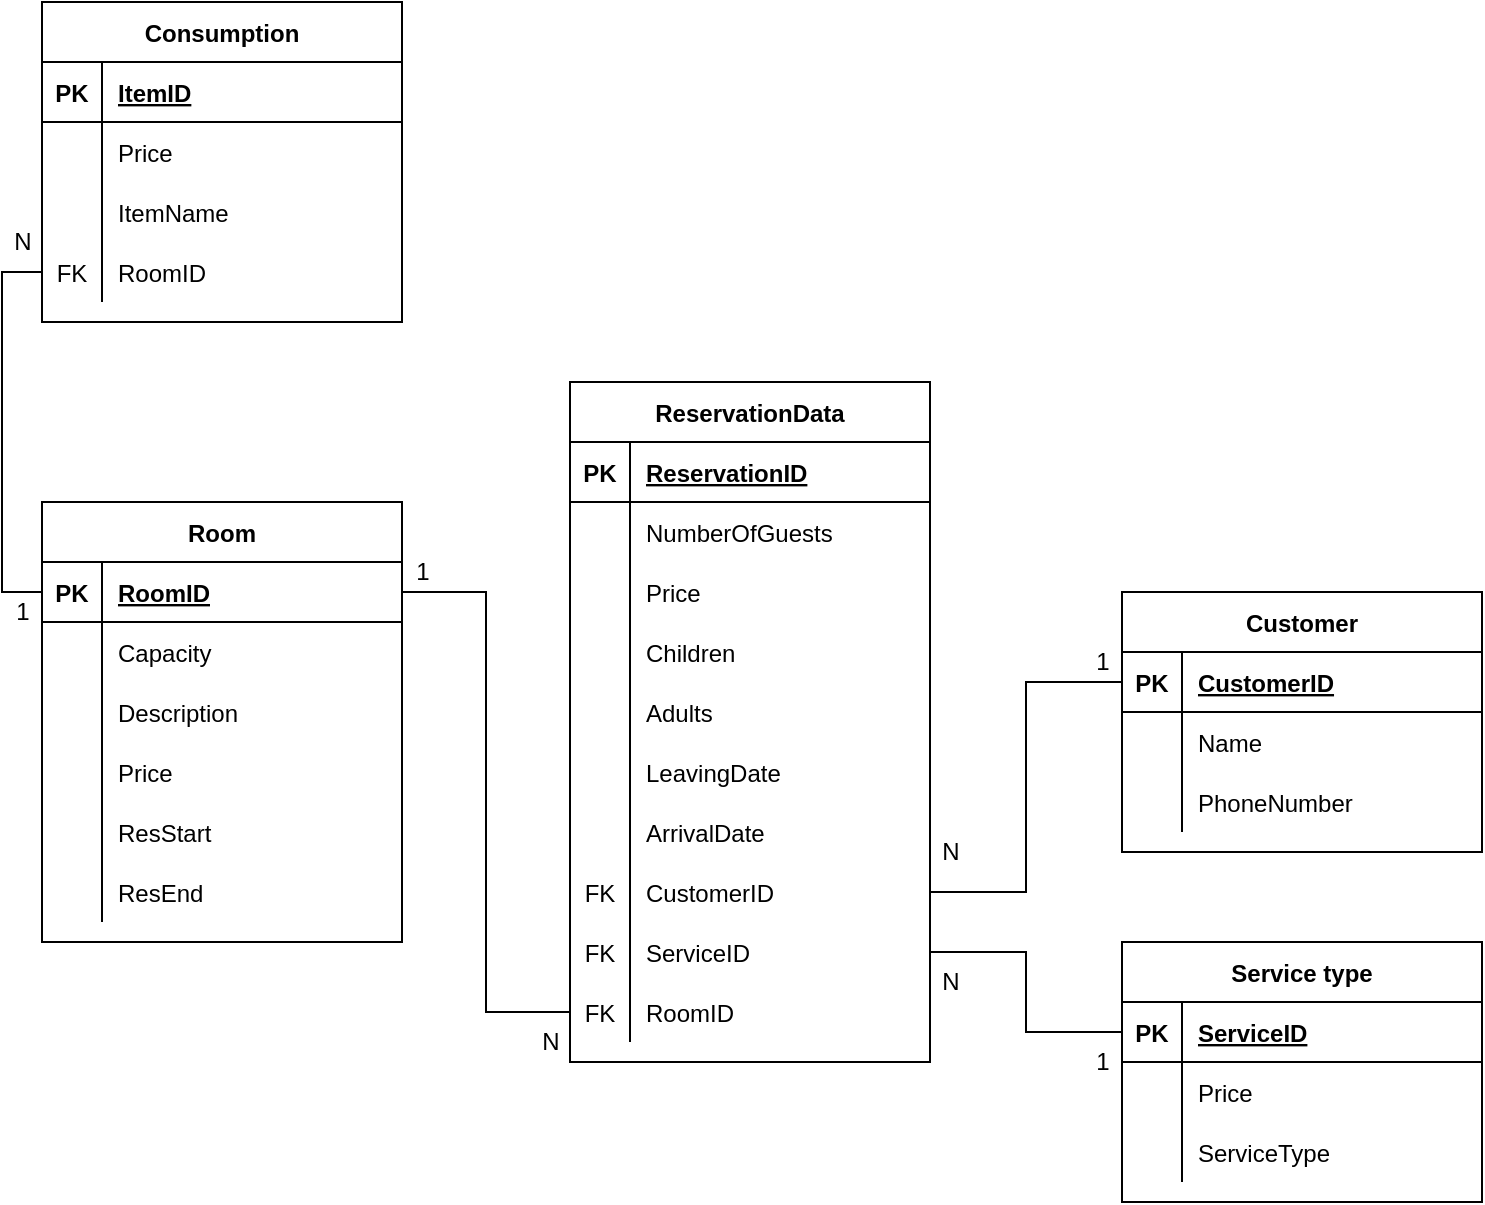 <mxfile version="15.5.4" type="device"><diagram id="HWn-KV76zwdlHTh2rlvu" name="Page-1"><mxGraphModel dx="460" dy="784" grid="1" gridSize="10" guides="1" tooltips="1" connect="1" arrows="1" fold="1" page="1" pageScale="1" pageWidth="827" pageHeight="1169" math="0" shadow="0"><root><mxCell id="0"/><mxCell id="1" parent="0"/><mxCell id="mGtqoPG1lexcbGp9XY0Q-1" value="Consumption" style="shape=table;startSize=30;container=1;collapsible=1;childLayout=tableLayout;fixedRows=1;rowLines=0;fontStyle=1;align=center;resizeLast=1;" parent="1" vertex="1"><mxGeometry x="60" y="170" width="180" height="160" as="geometry"/></mxCell><mxCell id="mGtqoPG1lexcbGp9XY0Q-2" value="" style="shape=partialRectangle;collapsible=0;dropTarget=0;pointerEvents=0;fillColor=none;top=0;left=0;bottom=1;right=0;points=[[0,0.5],[1,0.5]];portConstraint=eastwest;" parent="mGtqoPG1lexcbGp9XY0Q-1" vertex="1"><mxGeometry y="30" width="180" height="30" as="geometry"/></mxCell><mxCell id="mGtqoPG1lexcbGp9XY0Q-3" value="PK" style="shape=partialRectangle;connectable=0;fillColor=none;top=0;left=0;bottom=0;right=0;fontStyle=1;overflow=hidden;" parent="mGtqoPG1lexcbGp9XY0Q-2" vertex="1"><mxGeometry width="30" height="30" as="geometry"><mxRectangle width="30" height="30" as="alternateBounds"/></mxGeometry></mxCell><mxCell id="mGtqoPG1lexcbGp9XY0Q-4" value="ItemID" style="shape=partialRectangle;connectable=0;fillColor=none;top=0;left=0;bottom=0;right=0;align=left;spacingLeft=6;fontStyle=5;overflow=hidden;" parent="mGtqoPG1lexcbGp9XY0Q-2" vertex="1"><mxGeometry x="30" width="150" height="30" as="geometry"><mxRectangle width="150" height="30" as="alternateBounds"/></mxGeometry></mxCell><mxCell id="mGtqoPG1lexcbGp9XY0Q-5" value="" style="shape=partialRectangle;collapsible=0;dropTarget=0;pointerEvents=0;fillColor=none;top=0;left=0;bottom=0;right=0;points=[[0,0.5],[1,0.5]];portConstraint=eastwest;" parent="mGtqoPG1lexcbGp9XY0Q-1" vertex="1"><mxGeometry y="60" width="180" height="30" as="geometry"/></mxCell><mxCell id="mGtqoPG1lexcbGp9XY0Q-6" value="" style="shape=partialRectangle;connectable=0;fillColor=none;top=0;left=0;bottom=0;right=0;editable=1;overflow=hidden;" parent="mGtqoPG1lexcbGp9XY0Q-5" vertex="1"><mxGeometry width="30" height="30" as="geometry"><mxRectangle width="30" height="30" as="alternateBounds"/></mxGeometry></mxCell><mxCell id="mGtqoPG1lexcbGp9XY0Q-7" value="Price" style="shape=partialRectangle;connectable=0;fillColor=none;top=0;left=0;bottom=0;right=0;align=left;spacingLeft=6;overflow=hidden;" parent="mGtqoPG1lexcbGp9XY0Q-5" vertex="1"><mxGeometry x="30" width="150" height="30" as="geometry"><mxRectangle width="150" height="30" as="alternateBounds"/></mxGeometry></mxCell><mxCell id="Hojj844xgADR0reQTGTB-10" style="shape=partialRectangle;collapsible=0;dropTarget=0;pointerEvents=0;fillColor=none;top=0;left=0;bottom=0;right=0;points=[[0,0.5],[1,0.5]];portConstraint=eastwest;" vertex="1" parent="mGtqoPG1lexcbGp9XY0Q-1"><mxGeometry y="90" width="180" height="30" as="geometry"/></mxCell><mxCell id="Hojj844xgADR0reQTGTB-11" style="shape=partialRectangle;connectable=0;fillColor=none;top=0;left=0;bottom=0;right=0;editable=1;overflow=hidden;" vertex="1" parent="Hojj844xgADR0reQTGTB-10"><mxGeometry width="30" height="30" as="geometry"><mxRectangle width="30" height="30" as="alternateBounds"/></mxGeometry></mxCell><mxCell id="Hojj844xgADR0reQTGTB-12" value="ItemName" style="shape=partialRectangle;connectable=0;fillColor=none;top=0;left=0;bottom=0;right=0;align=left;spacingLeft=6;overflow=hidden;" vertex="1" parent="Hojj844xgADR0reQTGTB-10"><mxGeometry x="30" width="150" height="30" as="geometry"><mxRectangle width="150" height="30" as="alternateBounds"/></mxGeometry></mxCell><mxCell id="Hojj844xgADR0reQTGTB-13" style="shape=partialRectangle;collapsible=0;dropTarget=0;pointerEvents=0;fillColor=none;top=0;left=0;bottom=0;right=0;points=[[0,0.5],[1,0.5]];portConstraint=eastwest;" vertex="1" parent="mGtqoPG1lexcbGp9XY0Q-1"><mxGeometry y="120" width="180" height="30" as="geometry"/></mxCell><mxCell id="Hojj844xgADR0reQTGTB-14" value="FK" style="shape=partialRectangle;connectable=0;fillColor=none;top=0;left=0;bottom=0;right=0;editable=1;overflow=hidden;" vertex="1" parent="Hojj844xgADR0reQTGTB-13"><mxGeometry width="30" height="30" as="geometry"><mxRectangle width="30" height="30" as="alternateBounds"/></mxGeometry></mxCell><mxCell id="Hojj844xgADR0reQTGTB-15" value="RoomID" style="shape=partialRectangle;connectable=0;fillColor=none;top=0;left=0;bottom=0;right=0;align=left;spacingLeft=6;overflow=hidden;" vertex="1" parent="Hojj844xgADR0reQTGTB-13"><mxGeometry x="30" width="150" height="30" as="geometry"><mxRectangle width="150" height="30" as="alternateBounds"/></mxGeometry></mxCell><mxCell id="mGtqoPG1lexcbGp9XY0Q-14" value="Service type" style="shape=table;startSize=30;container=1;collapsible=1;childLayout=tableLayout;fixedRows=1;rowLines=0;fontStyle=1;align=center;resizeLast=1;" parent="1" vertex="1"><mxGeometry x="600" y="640" width="180" height="130" as="geometry"/></mxCell><mxCell id="mGtqoPG1lexcbGp9XY0Q-15" value="" style="shape=partialRectangle;collapsible=0;dropTarget=0;pointerEvents=0;fillColor=none;top=0;left=0;bottom=1;right=0;points=[[0,0.5],[1,0.5]];portConstraint=eastwest;" parent="mGtqoPG1lexcbGp9XY0Q-14" vertex="1"><mxGeometry y="30" width="180" height="30" as="geometry"/></mxCell><mxCell id="mGtqoPG1lexcbGp9XY0Q-16" value="PK" style="shape=partialRectangle;connectable=0;fillColor=none;top=0;left=0;bottom=0;right=0;fontStyle=1;overflow=hidden;" parent="mGtqoPG1lexcbGp9XY0Q-15" vertex="1"><mxGeometry width="30" height="30" as="geometry"><mxRectangle width="30" height="30" as="alternateBounds"/></mxGeometry></mxCell><mxCell id="mGtqoPG1lexcbGp9XY0Q-17" value="ServiceID" style="shape=partialRectangle;connectable=0;fillColor=none;top=0;left=0;bottom=0;right=0;align=left;spacingLeft=6;fontStyle=5;overflow=hidden;" parent="mGtqoPG1lexcbGp9XY0Q-15" vertex="1"><mxGeometry x="30" width="150" height="30" as="geometry"><mxRectangle width="150" height="30" as="alternateBounds"/></mxGeometry></mxCell><mxCell id="mGtqoPG1lexcbGp9XY0Q-18" value="" style="shape=partialRectangle;collapsible=0;dropTarget=0;pointerEvents=0;fillColor=none;top=0;left=0;bottom=0;right=0;points=[[0,0.5],[1,0.5]];portConstraint=eastwest;" parent="mGtqoPG1lexcbGp9XY0Q-14" vertex="1"><mxGeometry y="60" width="180" height="30" as="geometry"/></mxCell><mxCell id="mGtqoPG1lexcbGp9XY0Q-19" value="" style="shape=partialRectangle;connectable=0;fillColor=none;top=0;left=0;bottom=0;right=0;editable=1;overflow=hidden;" parent="mGtqoPG1lexcbGp9XY0Q-18" vertex="1"><mxGeometry width="30" height="30" as="geometry"><mxRectangle width="30" height="30" as="alternateBounds"/></mxGeometry></mxCell><mxCell id="mGtqoPG1lexcbGp9XY0Q-20" value="Price" style="shape=partialRectangle;connectable=0;fillColor=none;top=0;left=0;bottom=0;right=0;align=left;spacingLeft=6;overflow=hidden;" parent="mGtqoPG1lexcbGp9XY0Q-18" vertex="1"><mxGeometry x="30" width="150" height="30" as="geometry"><mxRectangle width="150" height="30" as="alternateBounds"/></mxGeometry></mxCell><mxCell id="Hojj844xgADR0reQTGTB-1" style="shape=partialRectangle;collapsible=0;dropTarget=0;pointerEvents=0;fillColor=none;top=0;left=0;bottom=0;right=0;points=[[0,0.5],[1,0.5]];portConstraint=eastwest;" vertex="1" parent="mGtqoPG1lexcbGp9XY0Q-14"><mxGeometry y="90" width="180" height="30" as="geometry"/></mxCell><mxCell id="Hojj844xgADR0reQTGTB-2" style="shape=partialRectangle;connectable=0;fillColor=none;top=0;left=0;bottom=0;right=0;editable=1;overflow=hidden;" vertex="1" parent="Hojj844xgADR0reQTGTB-1"><mxGeometry width="30" height="30" as="geometry"><mxRectangle width="30" height="30" as="alternateBounds"/></mxGeometry></mxCell><mxCell id="Hojj844xgADR0reQTGTB-3" value="ServiceType" style="shape=partialRectangle;connectable=0;fillColor=none;top=0;left=0;bottom=0;right=0;align=left;spacingLeft=6;overflow=hidden;" vertex="1" parent="Hojj844xgADR0reQTGTB-1"><mxGeometry x="30" width="150" height="30" as="geometry"><mxRectangle width="150" height="30" as="alternateBounds"/></mxGeometry></mxCell><mxCell id="mGtqoPG1lexcbGp9XY0Q-21" value="Room" style="shape=table;startSize=30;container=1;collapsible=1;childLayout=tableLayout;fixedRows=1;rowLines=0;fontStyle=1;align=center;resizeLast=1;" parent="1" vertex="1"><mxGeometry x="60" y="420" width="180" height="220" as="geometry"/></mxCell><mxCell id="mGtqoPG1lexcbGp9XY0Q-22" value="" style="shape=partialRectangle;collapsible=0;dropTarget=0;pointerEvents=0;fillColor=none;top=0;left=0;bottom=1;right=0;points=[[0,0.5],[1,0.5]];portConstraint=eastwest;" parent="mGtqoPG1lexcbGp9XY0Q-21" vertex="1"><mxGeometry y="30" width="180" height="30" as="geometry"/></mxCell><mxCell id="mGtqoPG1lexcbGp9XY0Q-23" value="PK" style="shape=partialRectangle;connectable=0;fillColor=none;top=0;left=0;bottom=0;right=0;fontStyle=1;overflow=hidden;" parent="mGtqoPG1lexcbGp9XY0Q-22" vertex="1"><mxGeometry width="30" height="30" as="geometry"><mxRectangle width="30" height="30" as="alternateBounds"/></mxGeometry></mxCell><mxCell id="mGtqoPG1lexcbGp9XY0Q-24" value="RoomID" style="shape=partialRectangle;connectable=0;fillColor=none;top=0;left=0;bottom=0;right=0;align=left;spacingLeft=6;fontStyle=5;overflow=hidden;" parent="mGtqoPG1lexcbGp9XY0Q-22" vertex="1"><mxGeometry x="30" width="150" height="30" as="geometry"><mxRectangle width="150" height="30" as="alternateBounds"/></mxGeometry></mxCell><mxCell id="mGtqoPG1lexcbGp9XY0Q-25" value="" style="shape=partialRectangle;collapsible=0;dropTarget=0;pointerEvents=0;fillColor=none;top=0;left=0;bottom=0;right=0;points=[[0,0.5],[1,0.5]];portConstraint=eastwest;" parent="mGtqoPG1lexcbGp9XY0Q-21" vertex="1"><mxGeometry y="60" width="180" height="30" as="geometry"/></mxCell><mxCell id="mGtqoPG1lexcbGp9XY0Q-26" value="" style="shape=partialRectangle;connectable=0;fillColor=none;top=0;left=0;bottom=0;right=0;editable=1;overflow=hidden;" parent="mGtqoPG1lexcbGp9XY0Q-25" vertex="1"><mxGeometry width="30" height="30" as="geometry"><mxRectangle width="30" height="30" as="alternateBounds"/></mxGeometry></mxCell><mxCell id="mGtqoPG1lexcbGp9XY0Q-27" value="Capacity" style="shape=partialRectangle;connectable=0;fillColor=none;top=0;left=0;bottom=0;right=0;align=left;spacingLeft=6;overflow=hidden;" parent="mGtqoPG1lexcbGp9XY0Q-25" vertex="1"><mxGeometry x="30" width="150" height="30" as="geometry"><mxRectangle width="150" height="30" as="alternateBounds"/></mxGeometry></mxCell><mxCell id="mGtqoPG1lexcbGp9XY0Q-28" value="" style="shape=partialRectangle;collapsible=0;dropTarget=0;pointerEvents=0;fillColor=none;top=0;left=0;bottom=0;right=0;points=[[0,0.5],[1,0.5]];portConstraint=eastwest;" parent="mGtqoPG1lexcbGp9XY0Q-21" vertex="1"><mxGeometry y="90" width="180" height="30" as="geometry"/></mxCell><mxCell id="mGtqoPG1lexcbGp9XY0Q-29" value="" style="shape=partialRectangle;connectable=0;fillColor=none;top=0;left=0;bottom=0;right=0;editable=1;overflow=hidden;" parent="mGtqoPG1lexcbGp9XY0Q-28" vertex="1"><mxGeometry width="30" height="30" as="geometry"><mxRectangle width="30" height="30" as="alternateBounds"/></mxGeometry></mxCell><mxCell id="mGtqoPG1lexcbGp9XY0Q-30" value="Description" style="shape=partialRectangle;connectable=0;fillColor=none;top=0;left=0;bottom=0;right=0;align=left;spacingLeft=6;overflow=hidden;" parent="mGtqoPG1lexcbGp9XY0Q-28" vertex="1"><mxGeometry x="30" width="150" height="30" as="geometry"><mxRectangle width="150" height="30" as="alternateBounds"/></mxGeometry></mxCell><mxCell id="mGtqoPG1lexcbGp9XY0Q-40" style="shape=partialRectangle;collapsible=0;dropTarget=0;pointerEvents=0;fillColor=none;top=0;left=0;bottom=0;right=0;points=[[0,0.5],[1,0.5]];portConstraint=eastwest;" parent="mGtqoPG1lexcbGp9XY0Q-21" vertex="1"><mxGeometry y="120" width="180" height="30" as="geometry"/></mxCell><mxCell id="mGtqoPG1lexcbGp9XY0Q-41" style="shape=partialRectangle;connectable=0;fillColor=none;top=0;left=0;bottom=0;right=0;editable=1;overflow=hidden;" parent="mGtqoPG1lexcbGp9XY0Q-40" vertex="1"><mxGeometry width="30" height="30" as="geometry"><mxRectangle width="30" height="30" as="alternateBounds"/></mxGeometry></mxCell><mxCell id="mGtqoPG1lexcbGp9XY0Q-42" value="Price" style="shape=partialRectangle;connectable=0;fillColor=none;top=0;left=0;bottom=0;right=0;align=left;spacingLeft=6;overflow=hidden;" parent="mGtqoPG1lexcbGp9XY0Q-40" vertex="1"><mxGeometry x="30" width="150" height="30" as="geometry"><mxRectangle width="150" height="30" as="alternateBounds"/></mxGeometry></mxCell><mxCell id="mGtqoPG1lexcbGp9XY0Q-37" style="shape=partialRectangle;collapsible=0;dropTarget=0;pointerEvents=0;fillColor=none;top=0;left=0;bottom=0;right=0;points=[[0,0.5],[1,0.5]];portConstraint=eastwest;" parent="mGtqoPG1lexcbGp9XY0Q-21" vertex="1"><mxGeometry y="150" width="180" height="30" as="geometry"/></mxCell><mxCell id="mGtqoPG1lexcbGp9XY0Q-38" style="shape=partialRectangle;connectable=0;fillColor=none;top=0;left=0;bottom=0;right=0;editable=1;overflow=hidden;" parent="mGtqoPG1lexcbGp9XY0Q-37" vertex="1"><mxGeometry width="30" height="30" as="geometry"><mxRectangle width="30" height="30" as="alternateBounds"/></mxGeometry></mxCell><mxCell id="mGtqoPG1lexcbGp9XY0Q-39" value="ResStart" style="shape=partialRectangle;connectable=0;fillColor=none;top=0;left=0;bottom=0;right=0;align=left;spacingLeft=6;overflow=hidden;" parent="mGtqoPG1lexcbGp9XY0Q-37" vertex="1"><mxGeometry x="30" width="150" height="30" as="geometry"><mxRectangle width="150" height="30" as="alternateBounds"/></mxGeometry></mxCell><mxCell id="mGtqoPG1lexcbGp9XY0Q-34" style="shape=partialRectangle;collapsible=0;dropTarget=0;pointerEvents=0;fillColor=none;top=0;left=0;bottom=0;right=0;points=[[0,0.5],[1,0.5]];portConstraint=eastwest;" parent="mGtqoPG1lexcbGp9XY0Q-21" vertex="1"><mxGeometry y="180" width="180" height="30" as="geometry"/></mxCell><mxCell id="mGtqoPG1lexcbGp9XY0Q-35" style="shape=partialRectangle;connectable=0;fillColor=none;top=0;left=0;bottom=0;right=0;editable=1;overflow=hidden;" parent="mGtqoPG1lexcbGp9XY0Q-34" vertex="1"><mxGeometry width="30" height="30" as="geometry"><mxRectangle width="30" height="30" as="alternateBounds"/></mxGeometry></mxCell><mxCell id="mGtqoPG1lexcbGp9XY0Q-36" value="ResEnd" style="shape=partialRectangle;connectable=0;fillColor=none;top=0;left=0;bottom=0;right=0;align=left;spacingLeft=6;overflow=hidden;" parent="mGtqoPG1lexcbGp9XY0Q-34" vertex="1"><mxGeometry x="30" width="150" height="30" as="geometry"><mxRectangle width="150" height="30" as="alternateBounds"/></mxGeometry></mxCell><mxCell id="mGtqoPG1lexcbGp9XY0Q-43" value="ReservationData" style="shape=table;startSize=30;container=1;collapsible=1;childLayout=tableLayout;fixedRows=1;rowLines=0;fontStyle=1;align=center;resizeLast=1;" parent="1" vertex="1"><mxGeometry x="324" y="360" width="180" height="340" as="geometry"/></mxCell><mxCell id="mGtqoPG1lexcbGp9XY0Q-44" value="" style="shape=partialRectangle;collapsible=0;dropTarget=0;pointerEvents=0;fillColor=none;top=0;left=0;bottom=1;right=0;points=[[0,0.5],[1,0.5]];portConstraint=eastwest;" parent="mGtqoPG1lexcbGp9XY0Q-43" vertex="1"><mxGeometry y="30" width="180" height="30" as="geometry"/></mxCell><mxCell id="mGtqoPG1lexcbGp9XY0Q-45" value="PK" style="shape=partialRectangle;connectable=0;fillColor=none;top=0;left=0;bottom=0;right=0;fontStyle=1;overflow=hidden;" parent="mGtqoPG1lexcbGp9XY0Q-44" vertex="1"><mxGeometry width="30" height="30" as="geometry"><mxRectangle width="30" height="30" as="alternateBounds"/></mxGeometry></mxCell><mxCell id="mGtqoPG1lexcbGp9XY0Q-46" value="ReservationID" style="shape=partialRectangle;connectable=0;fillColor=none;top=0;left=0;bottom=0;right=0;align=left;spacingLeft=6;fontStyle=5;overflow=hidden;" parent="mGtqoPG1lexcbGp9XY0Q-44" vertex="1"><mxGeometry x="30" width="150" height="30" as="geometry"><mxRectangle width="150" height="30" as="alternateBounds"/></mxGeometry></mxCell><mxCell id="mGtqoPG1lexcbGp9XY0Q-50" value="" style="shape=partialRectangle;collapsible=0;dropTarget=0;pointerEvents=0;fillColor=none;top=0;left=0;bottom=0;right=0;points=[[0,0.5],[1,0.5]];portConstraint=eastwest;" parent="mGtqoPG1lexcbGp9XY0Q-43" vertex="1"><mxGeometry y="60" width="180" height="30" as="geometry"/></mxCell><mxCell id="mGtqoPG1lexcbGp9XY0Q-51" value="" style="shape=partialRectangle;connectable=0;fillColor=none;top=0;left=0;bottom=0;right=0;editable=1;overflow=hidden;" parent="mGtqoPG1lexcbGp9XY0Q-50" vertex="1"><mxGeometry width="30" height="30" as="geometry"><mxRectangle width="30" height="30" as="alternateBounds"/></mxGeometry></mxCell><mxCell id="mGtqoPG1lexcbGp9XY0Q-52" value="NumberOfGuests" style="shape=partialRectangle;connectable=0;fillColor=none;top=0;left=0;bottom=0;right=0;align=left;spacingLeft=6;overflow=hidden;" parent="mGtqoPG1lexcbGp9XY0Q-50" vertex="1"><mxGeometry x="30" width="150" height="30" as="geometry"><mxRectangle width="150" height="30" as="alternateBounds"/></mxGeometry></mxCell><mxCell id="mGtqoPG1lexcbGp9XY0Q-53" value="" style="shape=partialRectangle;collapsible=0;dropTarget=0;pointerEvents=0;fillColor=none;top=0;left=0;bottom=0;right=0;points=[[0,0.5],[1,0.5]];portConstraint=eastwest;" parent="mGtqoPG1lexcbGp9XY0Q-43" vertex="1"><mxGeometry y="90" width="180" height="30" as="geometry"/></mxCell><mxCell id="mGtqoPG1lexcbGp9XY0Q-54" value="" style="shape=partialRectangle;connectable=0;fillColor=none;top=0;left=0;bottom=0;right=0;editable=1;overflow=hidden;" parent="mGtqoPG1lexcbGp9XY0Q-53" vertex="1"><mxGeometry width="30" height="30" as="geometry"><mxRectangle width="30" height="30" as="alternateBounds"/></mxGeometry></mxCell><mxCell id="mGtqoPG1lexcbGp9XY0Q-55" value="Price" style="shape=partialRectangle;connectable=0;fillColor=none;top=0;left=0;bottom=0;right=0;align=left;spacingLeft=6;overflow=hidden;" parent="mGtqoPG1lexcbGp9XY0Q-53" vertex="1"><mxGeometry x="30" width="150" height="30" as="geometry"><mxRectangle width="150" height="30" as="alternateBounds"/></mxGeometry></mxCell><mxCell id="mGtqoPG1lexcbGp9XY0Q-56" style="shape=partialRectangle;collapsible=0;dropTarget=0;pointerEvents=0;fillColor=none;top=0;left=0;bottom=0;right=0;points=[[0,0.5],[1,0.5]];portConstraint=eastwest;" parent="mGtqoPG1lexcbGp9XY0Q-43" vertex="1"><mxGeometry y="120" width="180" height="30" as="geometry"/></mxCell><mxCell id="mGtqoPG1lexcbGp9XY0Q-57" style="shape=partialRectangle;connectable=0;fillColor=none;top=0;left=0;bottom=0;right=0;editable=1;overflow=hidden;" parent="mGtqoPG1lexcbGp9XY0Q-56" vertex="1"><mxGeometry width="30" height="30" as="geometry"><mxRectangle width="30" height="30" as="alternateBounds"/></mxGeometry></mxCell><mxCell id="mGtqoPG1lexcbGp9XY0Q-58" value="Children" style="shape=partialRectangle;connectable=0;fillColor=none;top=0;left=0;bottom=0;right=0;align=left;spacingLeft=6;overflow=hidden;" parent="mGtqoPG1lexcbGp9XY0Q-56" vertex="1"><mxGeometry x="30" width="150" height="30" as="geometry"><mxRectangle width="150" height="30" as="alternateBounds"/></mxGeometry></mxCell><mxCell id="mGtqoPG1lexcbGp9XY0Q-59" style="shape=partialRectangle;collapsible=0;dropTarget=0;pointerEvents=0;fillColor=none;top=0;left=0;bottom=0;right=0;points=[[0,0.5],[1,0.5]];portConstraint=eastwest;" parent="mGtqoPG1lexcbGp9XY0Q-43" vertex="1"><mxGeometry y="150" width="180" height="30" as="geometry"/></mxCell><mxCell id="mGtqoPG1lexcbGp9XY0Q-60" style="shape=partialRectangle;connectable=0;fillColor=none;top=0;left=0;bottom=0;right=0;editable=1;overflow=hidden;" parent="mGtqoPG1lexcbGp9XY0Q-59" vertex="1"><mxGeometry width="30" height="30" as="geometry"><mxRectangle width="30" height="30" as="alternateBounds"/></mxGeometry></mxCell><mxCell id="mGtqoPG1lexcbGp9XY0Q-61" value="Adults" style="shape=partialRectangle;connectable=0;fillColor=none;top=0;left=0;bottom=0;right=0;align=left;spacingLeft=6;overflow=hidden;" parent="mGtqoPG1lexcbGp9XY0Q-59" vertex="1"><mxGeometry x="30" width="150" height="30" as="geometry"><mxRectangle width="150" height="30" as="alternateBounds"/></mxGeometry></mxCell><mxCell id="mGtqoPG1lexcbGp9XY0Q-62" style="shape=partialRectangle;collapsible=0;dropTarget=0;pointerEvents=0;fillColor=none;top=0;left=0;bottom=0;right=0;points=[[0,0.5],[1,0.5]];portConstraint=eastwest;" parent="mGtqoPG1lexcbGp9XY0Q-43" vertex="1"><mxGeometry y="180" width="180" height="30" as="geometry"/></mxCell><mxCell id="mGtqoPG1lexcbGp9XY0Q-63" style="shape=partialRectangle;connectable=0;fillColor=none;top=0;left=0;bottom=0;right=0;editable=1;overflow=hidden;" parent="mGtqoPG1lexcbGp9XY0Q-62" vertex="1"><mxGeometry width="30" height="30" as="geometry"><mxRectangle width="30" height="30" as="alternateBounds"/></mxGeometry></mxCell><mxCell id="mGtqoPG1lexcbGp9XY0Q-64" value="LeavingDate" style="shape=partialRectangle;connectable=0;fillColor=none;top=0;left=0;bottom=0;right=0;align=left;spacingLeft=6;overflow=hidden;" parent="mGtqoPG1lexcbGp9XY0Q-62" vertex="1"><mxGeometry x="30" width="150" height="30" as="geometry"><mxRectangle width="150" height="30" as="alternateBounds"/></mxGeometry></mxCell><mxCell id="mGtqoPG1lexcbGp9XY0Q-68" style="shape=partialRectangle;collapsible=0;dropTarget=0;pointerEvents=0;fillColor=none;top=0;left=0;bottom=0;right=0;points=[[0,0.5],[1,0.5]];portConstraint=eastwest;" parent="mGtqoPG1lexcbGp9XY0Q-43" vertex="1"><mxGeometry y="210" width="180" height="30" as="geometry"/></mxCell><mxCell id="mGtqoPG1lexcbGp9XY0Q-69" style="shape=partialRectangle;connectable=0;fillColor=none;top=0;left=0;bottom=0;right=0;editable=1;overflow=hidden;" parent="mGtqoPG1lexcbGp9XY0Q-68" vertex="1"><mxGeometry width="30" height="30" as="geometry"><mxRectangle width="30" height="30" as="alternateBounds"/></mxGeometry></mxCell><mxCell id="mGtqoPG1lexcbGp9XY0Q-70" value="ArrivalDate" style="shape=partialRectangle;connectable=0;fillColor=none;top=0;left=0;bottom=0;right=0;align=left;spacingLeft=6;overflow=hidden;" parent="mGtqoPG1lexcbGp9XY0Q-68" vertex="1"><mxGeometry x="30" width="150" height="30" as="geometry"><mxRectangle width="150" height="30" as="alternateBounds"/></mxGeometry></mxCell><mxCell id="mGtqoPG1lexcbGp9XY0Q-108" style="shape=partialRectangle;collapsible=0;dropTarget=0;pointerEvents=0;fillColor=none;top=0;left=0;bottom=0;right=0;points=[[0,0.5],[1,0.5]];portConstraint=eastwest;" parent="mGtqoPG1lexcbGp9XY0Q-43" vertex="1"><mxGeometry y="240" width="180" height="30" as="geometry"/></mxCell><mxCell id="mGtqoPG1lexcbGp9XY0Q-109" value="FK" style="shape=partialRectangle;connectable=0;fillColor=none;top=0;left=0;bottom=0;right=0;editable=1;overflow=hidden;" parent="mGtqoPG1lexcbGp9XY0Q-108" vertex="1"><mxGeometry width="30" height="30" as="geometry"><mxRectangle width="30" height="30" as="alternateBounds"/></mxGeometry></mxCell><mxCell id="mGtqoPG1lexcbGp9XY0Q-110" value="CustomerID" style="shape=partialRectangle;connectable=0;fillColor=none;top=0;left=0;bottom=0;right=0;align=left;spacingLeft=6;overflow=hidden;" parent="mGtqoPG1lexcbGp9XY0Q-108" vertex="1"><mxGeometry x="30" width="150" height="30" as="geometry"><mxRectangle width="150" height="30" as="alternateBounds"/></mxGeometry></mxCell><mxCell id="mGtqoPG1lexcbGp9XY0Q-115" style="shape=partialRectangle;collapsible=0;dropTarget=0;pointerEvents=0;fillColor=none;top=0;left=0;bottom=0;right=0;points=[[0,0.5],[1,0.5]];portConstraint=eastwest;" parent="mGtqoPG1lexcbGp9XY0Q-43" vertex="1"><mxGeometry y="270" width="180" height="30" as="geometry"/></mxCell><mxCell id="mGtqoPG1lexcbGp9XY0Q-116" value="FK" style="shape=partialRectangle;connectable=0;fillColor=none;top=0;left=0;bottom=0;right=0;editable=1;overflow=hidden;" parent="mGtqoPG1lexcbGp9XY0Q-115" vertex="1"><mxGeometry width="30" height="30" as="geometry"><mxRectangle width="30" height="30" as="alternateBounds"/></mxGeometry></mxCell><mxCell id="mGtqoPG1lexcbGp9XY0Q-117" value="ServiceID" style="shape=partialRectangle;connectable=0;fillColor=none;top=0;left=0;bottom=0;right=0;align=left;spacingLeft=6;overflow=hidden;" parent="mGtqoPG1lexcbGp9XY0Q-115" vertex="1"><mxGeometry x="30" width="150" height="30" as="geometry"><mxRectangle width="150" height="30" as="alternateBounds"/></mxGeometry></mxCell><mxCell id="Hojj844xgADR0reQTGTB-4" style="shape=partialRectangle;collapsible=0;dropTarget=0;pointerEvents=0;fillColor=none;top=0;left=0;bottom=0;right=0;points=[[0,0.5],[1,0.5]];portConstraint=eastwest;" vertex="1" parent="mGtqoPG1lexcbGp9XY0Q-43"><mxGeometry y="300" width="180" height="30" as="geometry"/></mxCell><mxCell id="Hojj844xgADR0reQTGTB-5" value="FK" style="shape=partialRectangle;connectable=0;fillColor=none;top=0;left=0;bottom=0;right=0;editable=1;overflow=hidden;" vertex="1" parent="Hojj844xgADR0reQTGTB-4"><mxGeometry width="30" height="30" as="geometry"><mxRectangle width="30" height="30" as="alternateBounds"/></mxGeometry></mxCell><mxCell id="Hojj844xgADR0reQTGTB-6" value="RoomID" style="shape=partialRectangle;connectable=0;fillColor=none;top=0;left=0;bottom=0;right=0;align=left;spacingLeft=6;overflow=hidden;" vertex="1" parent="Hojj844xgADR0reQTGTB-4"><mxGeometry x="30" width="150" height="30" as="geometry"><mxRectangle width="150" height="30" as="alternateBounds"/></mxGeometry></mxCell><mxCell id="mGtqoPG1lexcbGp9XY0Q-74" value="Customer" style="shape=table;startSize=30;container=1;collapsible=1;childLayout=tableLayout;fixedRows=1;rowLines=0;fontStyle=1;align=center;resizeLast=1;" parent="1" vertex="1"><mxGeometry x="600" y="465" width="180" height="130" as="geometry"/></mxCell><mxCell id="mGtqoPG1lexcbGp9XY0Q-75" value="" style="shape=partialRectangle;collapsible=0;dropTarget=0;pointerEvents=0;fillColor=none;top=0;left=0;bottom=1;right=0;points=[[0,0.5],[1,0.5]];portConstraint=eastwest;" parent="mGtqoPG1lexcbGp9XY0Q-74" vertex="1"><mxGeometry y="30" width="180" height="30" as="geometry"/></mxCell><mxCell id="mGtqoPG1lexcbGp9XY0Q-76" value="PK" style="shape=partialRectangle;connectable=0;fillColor=none;top=0;left=0;bottom=0;right=0;fontStyle=1;overflow=hidden;" parent="mGtqoPG1lexcbGp9XY0Q-75" vertex="1"><mxGeometry width="30" height="30" as="geometry"><mxRectangle width="30" height="30" as="alternateBounds"/></mxGeometry></mxCell><mxCell id="mGtqoPG1lexcbGp9XY0Q-77" value="CustomerID" style="shape=partialRectangle;connectable=0;fillColor=none;top=0;left=0;bottom=0;right=0;align=left;spacingLeft=6;fontStyle=5;overflow=hidden;" parent="mGtqoPG1lexcbGp9XY0Q-75" vertex="1"><mxGeometry x="30" width="150" height="30" as="geometry"><mxRectangle width="150" height="30" as="alternateBounds"/></mxGeometry></mxCell><mxCell id="mGtqoPG1lexcbGp9XY0Q-78" value="" style="shape=partialRectangle;collapsible=0;dropTarget=0;pointerEvents=0;fillColor=none;top=0;left=0;bottom=0;right=0;points=[[0,0.5],[1,0.5]];portConstraint=eastwest;" parent="mGtqoPG1lexcbGp9XY0Q-74" vertex="1"><mxGeometry y="60" width="180" height="30" as="geometry"/></mxCell><mxCell id="mGtqoPG1lexcbGp9XY0Q-79" value="" style="shape=partialRectangle;connectable=0;fillColor=none;top=0;left=0;bottom=0;right=0;editable=1;overflow=hidden;" parent="mGtqoPG1lexcbGp9XY0Q-78" vertex="1"><mxGeometry width="30" height="30" as="geometry"><mxRectangle width="30" height="30" as="alternateBounds"/></mxGeometry></mxCell><mxCell id="mGtqoPG1lexcbGp9XY0Q-80" value="Name" style="shape=partialRectangle;connectable=0;fillColor=none;top=0;left=0;bottom=0;right=0;align=left;spacingLeft=6;overflow=hidden;" parent="mGtqoPG1lexcbGp9XY0Q-78" vertex="1"><mxGeometry x="30" width="150" height="30" as="geometry"><mxRectangle width="150" height="30" as="alternateBounds"/></mxGeometry></mxCell><mxCell id="mGtqoPG1lexcbGp9XY0Q-81" value="" style="shape=partialRectangle;collapsible=0;dropTarget=0;pointerEvents=0;fillColor=none;top=0;left=0;bottom=0;right=0;points=[[0,0.5],[1,0.5]];portConstraint=eastwest;" parent="mGtqoPG1lexcbGp9XY0Q-74" vertex="1"><mxGeometry y="90" width="180" height="30" as="geometry"/></mxCell><mxCell id="mGtqoPG1lexcbGp9XY0Q-82" value="" style="shape=partialRectangle;connectable=0;fillColor=none;top=0;left=0;bottom=0;right=0;editable=1;overflow=hidden;" parent="mGtqoPG1lexcbGp9XY0Q-81" vertex="1"><mxGeometry width="30" height="30" as="geometry"><mxRectangle width="30" height="30" as="alternateBounds"/></mxGeometry></mxCell><mxCell id="mGtqoPG1lexcbGp9XY0Q-83" value="PhoneNumber" style="shape=partialRectangle;connectable=0;fillColor=none;top=0;left=0;bottom=0;right=0;align=left;spacingLeft=6;overflow=hidden;" parent="mGtqoPG1lexcbGp9XY0Q-81" vertex="1"><mxGeometry x="30" width="150" height="30" as="geometry"><mxRectangle width="150" height="30" as="alternateBounds"/></mxGeometry></mxCell><mxCell id="mGtqoPG1lexcbGp9XY0Q-144" style="edgeStyle=orthogonalEdgeStyle;rounded=0;orthogonalLoop=1;jettySize=auto;html=1;exitX=1;exitY=0.5;exitDx=0;exitDy=0;entryX=0;entryY=0.5;entryDx=0;entryDy=0;endArrow=none;endFill=0;" parent="1" source="mGtqoPG1lexcbGp9XY0Q-108" target="mGtqoPG1lexcbGp9XY0Q-75" edge="1"><mxGeometry relative="1" as="geometry"/></mxCell><mxCell id="mGtqoPG1lexcbGp9XY0Q-146" value="1" style="text;html=1;align=center;verticalAlign=middle;resizable=0;points=[];autosize=1;strokeColor=none;fillColor=none;" parent="1" vertex="1"><mxGeometry x="580" y="490" width="20" height="20" as="geometry"/></mxCell><mxCell id="mGtqoPG1lexcbGp9XY0Q-147" value="1" style="text;html=1;align=center;verticalAlign=middle;resizable=0;points=[];autosize=1;strokeColor=none;fillColor=none;" parent="1" vertex="1"><mxGeometry x="580" y="690" width="20" height="20" as="geometry"/></mxCell><mxCell id="mGtqoPG1lexcbGp9XY0Q-148" value="N" style="text;html=1;align=center;verticalAlign=middle;resizable=0;points=[];autosize=1;strokeColor=none;fillColor=none;" parent="1" vertex="1"><mxGeometry x="504" y="585" width="20" height="20" as="geometry"/></mxCell><mxCell id="mGtqoPG1lexcbGp9XY0Q-149" value="N" style="text;html=1;align=center;verticalAlign=middle;resizable=0;points=[];autosize=1;strokeColor=none;fillColor=none;" parent="1" vertex="1"><mxGeometry x="504" y="650" width="20" height="20" as="geometry"/></mxCell><mxCell id="mGtqoPG1lexcbGp9XY0Q-151" style="edgeStyle=orthogonalEdgeStyle;rounded=0;orthogonalLoop=1;jettySize=auto;html=1;exitX=0;exitY=0.5;exitDx=0;exitDy=0;entryX=1;entryY=0.5;entryDx=0;entryDy=0;endArrow=none;endFill=0;" parent="1" source="mGtqoPG1lexcbGp9XY0Q-15" target="mGtqoPG1lexcbGp9XY0Q-115" edge="1"><mxGeometry relative="1" as="geometry"/></mxCell><mxCell id="Hojj844xgADR0reQTGTB-7" style="rounded=0;orthogonalLoop=1;jettySize=auto;html=1;exitX=1;exitY=0.5;exitDx=0;exitDy=0;entryX=0;entryY=0.5;entryDx=0;entryDy=0;edgeStyle=orthogonalEdgeStyle;endArrow=none;endFill=0;" edge="1" parent="1" source="mGtqoPG1lexcbGp9XY0Q-22" target="Hojj844xgADR0reQTGTB-4"><mxGeometry relative="1" as="geometry"/></mxCell><mxCell id="Hojj844xgADR0reQTGTB-16" style="edgeStyle=orthogonalEdgeStyle;rounded=0;orthogonalLoop=1;jettySize=auto;html=1;exitX=0;exitY=0.5;exitDx=0;exitDy=0;entryX=0;entryY=0.5;entryDx=0;entryDy=0;endArrow=none;endFill=0;" edge="1" parent="1" source="Hojj844xgADR0reQTGTB-13" target="mGtqoPG1lexcbGp9XY0Q-22"><mxGeometry relative="1" as="geometry"/></mxCell><mxCell id="Hojj844xgADR0reQTGTB-17" value="1" style="text;html=1;align=center;verticalAlign=middle;resizable=0;points=[];autosize=1;strokeColor=none;fillColor=none;" vertex="1" parent="1"><mxGeometry x="240" y="445" width="20" height="20" as="geometry"/></mxCell><mxCell id="Hojj844xgADR0reQTGTB-18" value="N" style="text;html=1;align=center;verticalAlign=middle;resizable=0;points=[];autosize=1;strokeColor=none;fillColor=none;" vertex="1" parent="1"><mxGeometry x="304" y="680" width="20" height="20" as="geometry"/></mxCell><mxCell id="Hojj844xgADR0reQTGTB-19" value="1" style="text;html=1;align=center;verticalAlign=middle;resizable=0;points=[];autosize=1;strokeColor=none;fillColor=none;" vertex="1" parent="1"><mxGeometry x="40" y="465" width="20" height="20" as="geometry"/></mxCell><mxCell id="Hojj844xgADR0reQTGTB-20" value="N" style="text;html=1;align=center;verticalAlign=middle;resizable=0;points=[];autosize=1;strokeColor=none;fillColor=none;" vertex="1" parent="1"><mxGeometry x="40" y="280" width="20" height="20" as="geometry"/></mxCell></root></mxGraphModel></diagram></mxfile>